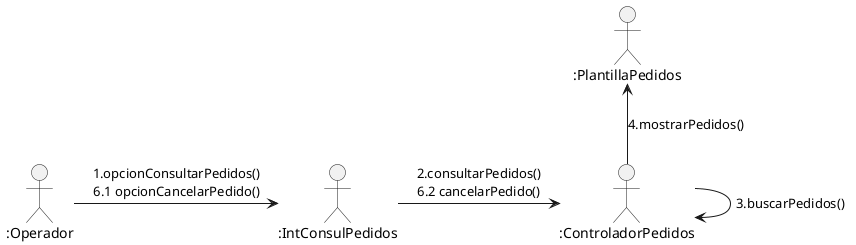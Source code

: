 @startuml

    allow_mixing

    actor ":Operador" as operador
    boundary ":IntConsulPedidos" as intConsulPed
    control ":ControladorPedidos" as ctrlPed
    collections ":PlantillaPedidos" as plantiPed

    operador -> intConsulPed : "1.opcionConsultarPedidos()\n6.1 opcionCancelarPedido()"
    intConsulPed -> ctrlPed : "2.consultarPedidos()\n6.2 cancelarPedido()"
    ctrlPed -> ctrlPed : "3.buscarPedidos()"
    ctrlPed -up-> plantiPed : "4.mostrarPedidos()"

@enduml
